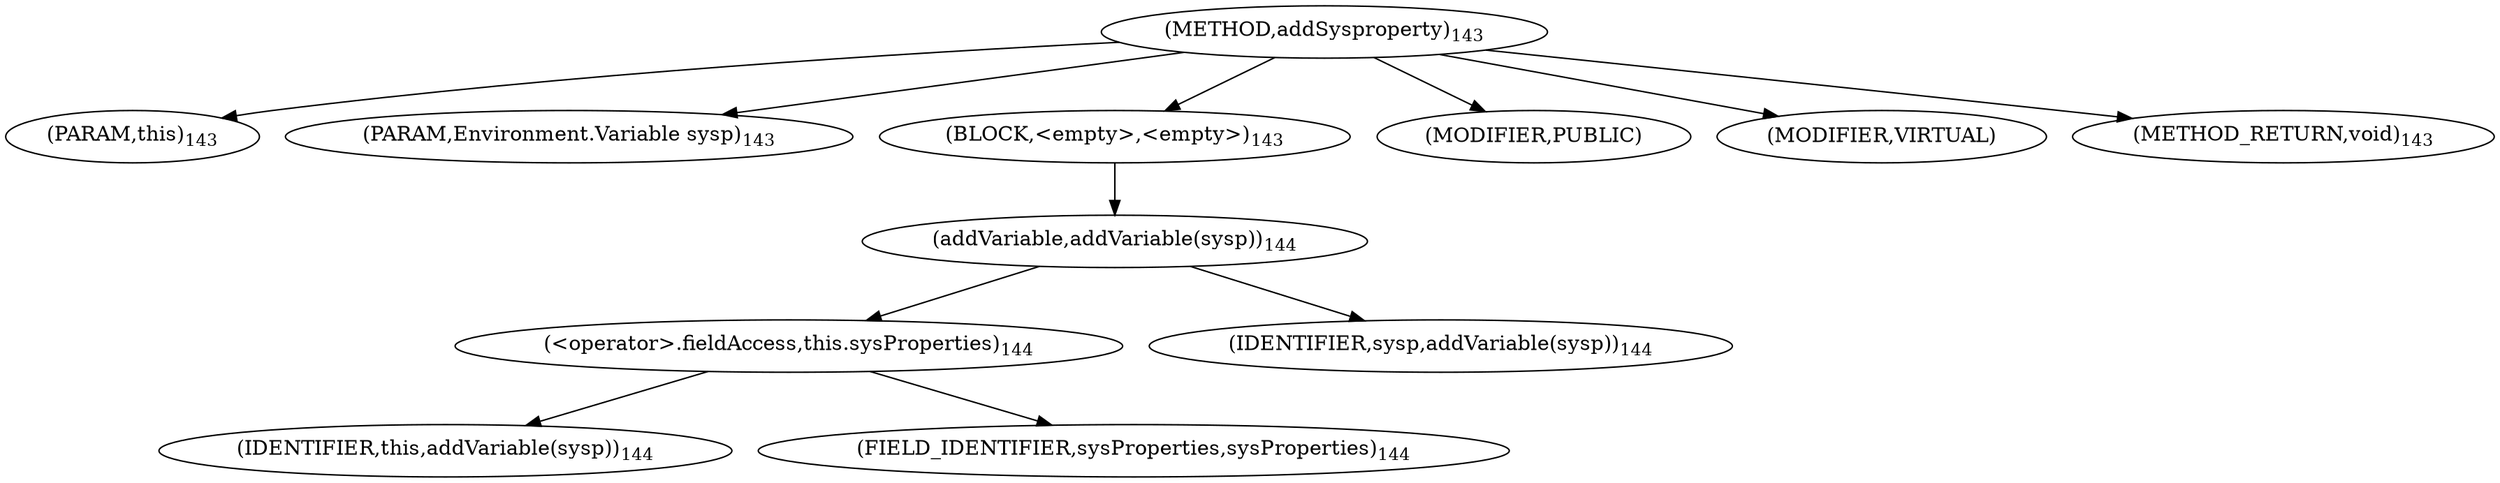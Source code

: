 digraph "addSysproperty" {  
"324" [label = <(METHOD,addSysproperty)<SUB>143</SUB>> ]
"325" [label = <(PARAM,this)<SUB>143</SUB>> ]
"326" [label = <(PARAM,Environment.Variable sysp)<SUB>143</SUB>> ]
"327" [label = <(BLOCK,&lt;empty&gt;,&lt;empty&gt;)<SUB>143</SUB>> ]
"328" [label = <(addVariable,addVariable(sysp))<SUB>144</SUB>> ]
"329" [label = <(&lt;operator&gt;.fieldAccess,this.sysProperties)<SUB>144</SUB>> ]
"330" [label = <(IDENTIFIER,this,addVariable(sysp))<SUB>144</SUB>> ]
"331" [label = <(FIELD_IDENTIFIER,sysProperties,sysProperties)<SUB>144</SUB>> ]
"332" [label = <(IDENTIFIER,sysp,addVariable(sysp))<SUB>144</SUB>> ]
"333" [label = <(MODIFIER,PUBLIC)> ]
"334" [label = <(MODIFIER,VIRTUAL)> ]
"335" [label = <(METHOD_RETURN,void)<SUB>143</SUB>> ]
  "324" -> "325" 
  "324" -> "326" 
  "324" -> "327" 
  "324" -> "333" 
  "324" -> "334" 
  "324" -> "335" 
  "327" -> "328" 
  "328" -> "329" 
  "328" -> "332" 
  "329" -> "330" 
  "329" -> "331" 
}
